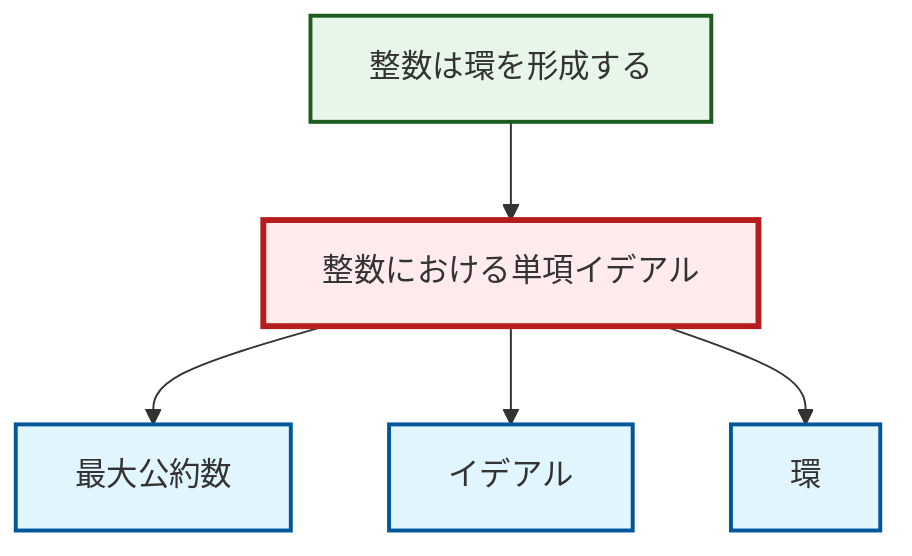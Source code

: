 graph TD
    classDef definition fill:#e1f5fe,stroke:#01579b,stroke-width:2px
    classDef theorem fill:#f3e5f5,stroke:#4a148c,stroke-width:2px
    classDef axiom fill:#fff3e0,stroke:#e65100,stroke-width:2px
    classDef example fill:#e8f5e9,stroke:#1b5e20,stroke-width:2px
    classDef current fill:#ffebee,stroke:#b71c1c,stroke-width:3px
    ex-principal-ideal["整数における単項イデアル"]:::example
    ex-integers-ring["整数は環を形成する"]:::example
    def-ideal["イデアル"]:::definition
    def-gcd["最大公約数"]:::definition
    def-ring["環"]:::definition
    ex-integers-ring --> ex-principal-ideal
    ex-principal-ideal --> def-gcd
    ex-principal-ideal --> def-ideal
    ex-principal-ideal --> def-ring
    class ex-principal-ideal current